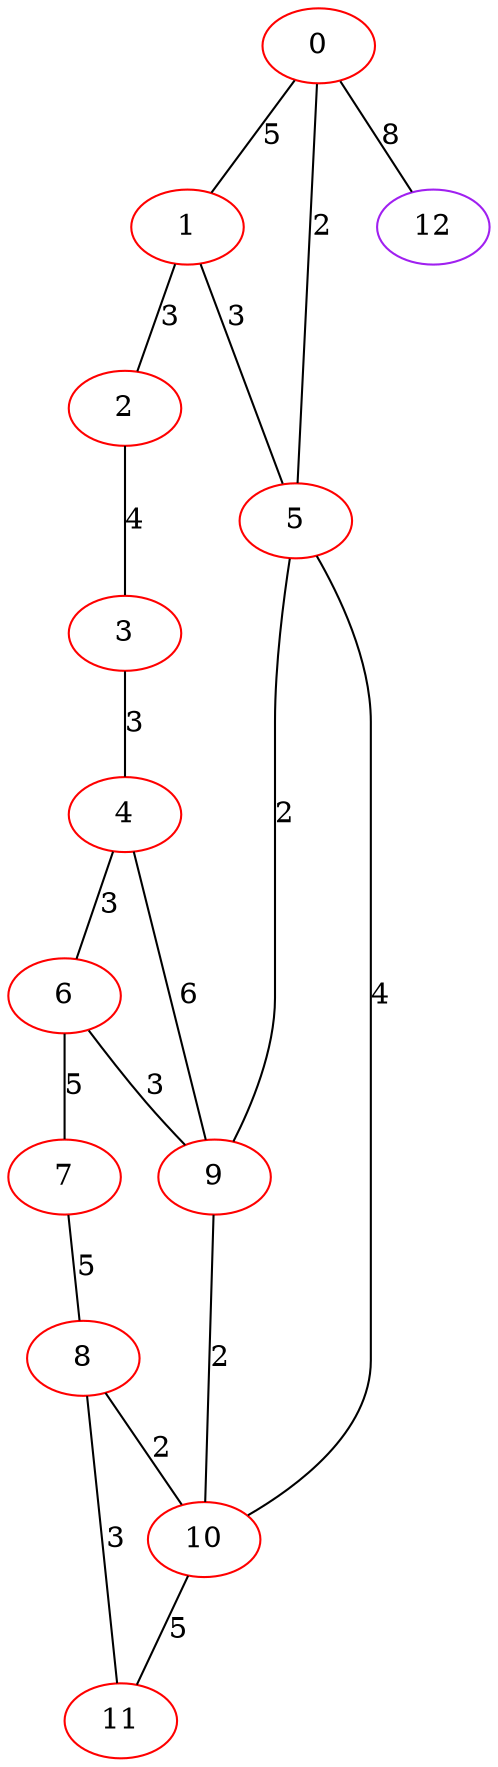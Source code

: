 graph "" {
0 [color=red, weight=1];
1 [color=red, weight=1];
2 [color=red, weight=1];
3 [color=red, weight=1];
4 [color=red, weight=1];
5 [color=red, weight=1];
6 [color=red, weight=1];
7 [color=red, weight=1];
8 [color=red, weight=1];
9 [color=red, weight=1];
10 [color=red, weight=1];
11 [color=red, weight=1];
12 [color=purple, weight=4];
0 -- 1  [key=0, label=5];
0 -- 12  [key=0, label=8];
0 -- 5  [key=0, label=2];
1 -- 2  [key=0, label=3];
1 -- 5  [key=0, label=3];
2 -- 3  [key=0, label=4];
3 -- 4  [key=0, label=3];
4 -- 9  [key=0, label=6];
4 -- 6  [key=0, label=3];
5 -- 10  [key=0, label=4];
5 -- 9  [key=0, label=2];
6 -- 9  [key=0, label=3];
6 -- 7  [key=0, label=5];
7 -- 8  [key=0, label=5];
8 -- 10  [key=0, label=2];
8 -- 11  [key=0, label=3];
9 -- 10  [key=0, label=2];
10 -- 11  [key=0, label=5];
}
